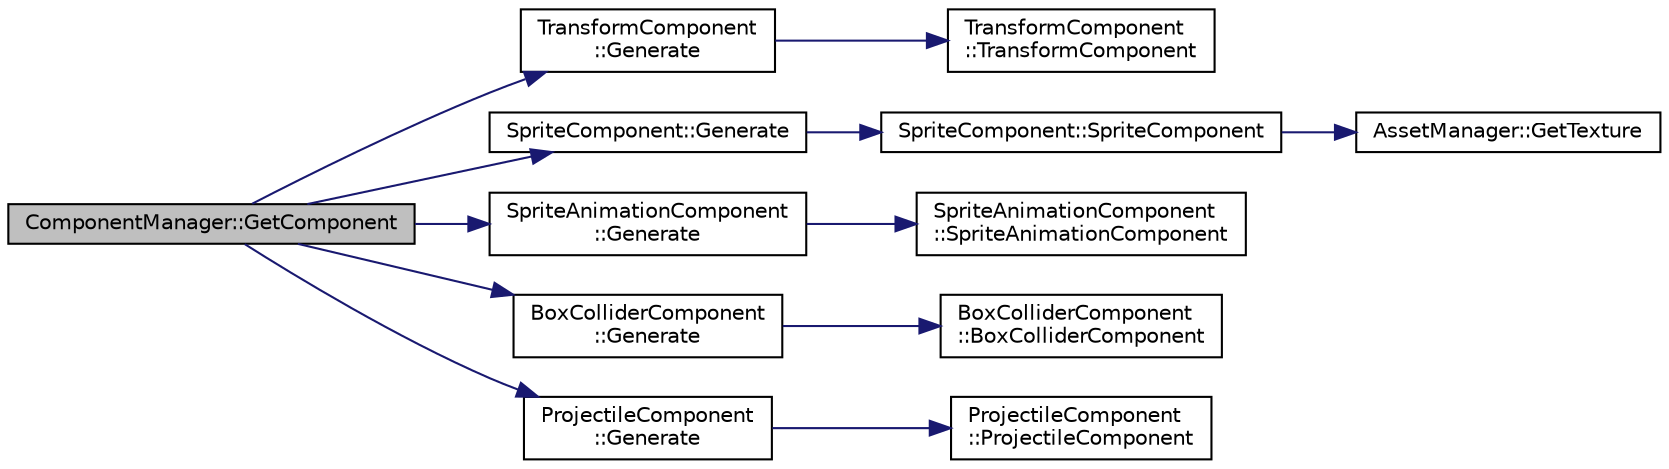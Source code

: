 digraph "ComponentManager::GetComponent"
{
  edge [fontname="Helvetica",fontsize="10",labelfontname="Helvetica",labelfontsize="10"];
  node [fontname="Helvetica",fontsize="10",shape=record];
  rankdir="LR";
  Node1 [label="ComponentManager::GetComponent",height=0.2,width=0.4,color="black", fillcolor="grey75", style="filled", fontcolor="black"];
  Node1 -> Node2 [color="midnightblue",fontsize="10",style="solid",fontname="Helvetica"];
  Node2 [label="TransformComponent\l::Generate",height=0.2,width=0.4,color="black", fillcolor="white", style="filled",URL="$class_transform_component.html#a41606483440f00b1a5deec4461e5852f"];
  Node2 -> Node3 [color="midnightblue",fontsize="10",style="solid",fontname="Helvetica"];
  Node3 [label="TransformComponent\l::TransformComponent",height=0.2,width=0.4,color="black", fillcolor="white", style="filled",URL="$class_transform_component.html#a386cd56cbf167f0f2c6ef3ad70988873"];
  Node1 -> Node4 [color="midnightblue",fontsize="10",style="solid",fontname="Helvetica"];
  Node4 [label="SpriteComponent::Generate",height=0.2,width=0.4,color="black", fillcolor="white", style="filled",URL="$class_sprite_component.html#a1b5312b564c0359a856c204da4b5db29"];
  Node4 -> Node5 [color="midnightblue",fontsize="10",style="solid",fontname="Helvetica"];
  Node5 [label="SpriteComponent::SpriteComponent",height=0.2,width=0.4,color="black", fillcolor="white", style="filled",URL="$class_sprite_component.html#aa4a6a76bb20de19ca77ea85fae8a5b0e"];
  Node5 -> Node6 [color="midnightblue",fontsize="10",style="solid",fontname="Helvetica"];
  Node6 [label="AssetManager::GetTexture",height=0.2,width=0.4,color="black", fillcolor="white", style="filled",URL="$class_asset_manager.html#ad559f4c28f82f5cf5b3cd2753cbd9f3b"];
  Node1 -> Node7 [color="midnightblue",fontsize="10",style="solid",fontname="Helvetica"];
  Node7 [label="SpriteAnimationComponent\l::Generate",height=0.2,width=0.4,color="black", fillcolor="white", style="filled",URL="$class_sprite_animation_component.html#a90f246bf2e4fe0bd9a477ca483227cb8"];
  Node7 -> Node8 [color="midnightblue",fontsize="10",style="solid",fontname="Helvetica"];
  Node8 [label="SpriteAnimationComponent\l::SpriteAnimationComponent",height=0.2,width=0.4,color="black", fillcolor="white", style="filled",URL="$class_sprite_animation_component.html#acf40eb37b0b3c258cf98ee3718264825"];
  Node1 -> Node9 [color="midnightblue",fontsize="10",style="solid",fontname="Helvetica"];
  Node9 [label="BoxColliderComponent\l::Generate",height=0.2,width=0.4,color="black", fillcolor="white", style="filled",URL="$class_box_collider_component.html#a4863b183c726d6307435831a19bf7036"];
  Node9 -> Node10 [color="midnightblue",fontsize="10",style="solid",fontname="Helvetica"];
  Node10 [label="BoxColliderComponent\l::BoxColliderComponent",height=0.2,width=0.4,color="black", fillcolor="white", style="filled",URL="$class_box_collider_component.html#a45b63ceebbe798a0835657ae33cb75a0"];
  Node1 -> Node11 [color="midnightblue",fontsize="10",style="solid",fontname="Helvetica"];
  Node11 [label="ProjectileComponent\l::Generate",height=0.2,width=0.4,color="black", fillcolor="white", style="filled",URL="$class_projectile_component.html#a795d56d1b41f29ac9678e7c8d7913bc6"];
  Node11 -> Node12 [color="midnightblue",fontsize="10",style="solid",fontname="Helvetica"];
  Node12 [label="ProjectileComponent\l::ProjectileComponent",height=0.2,width=0.4,color="black", fillcolor="white", style="filled",URL="$class_projectile_component.html#ae73c24b453f6015da271f56bae3a275c"];
}
